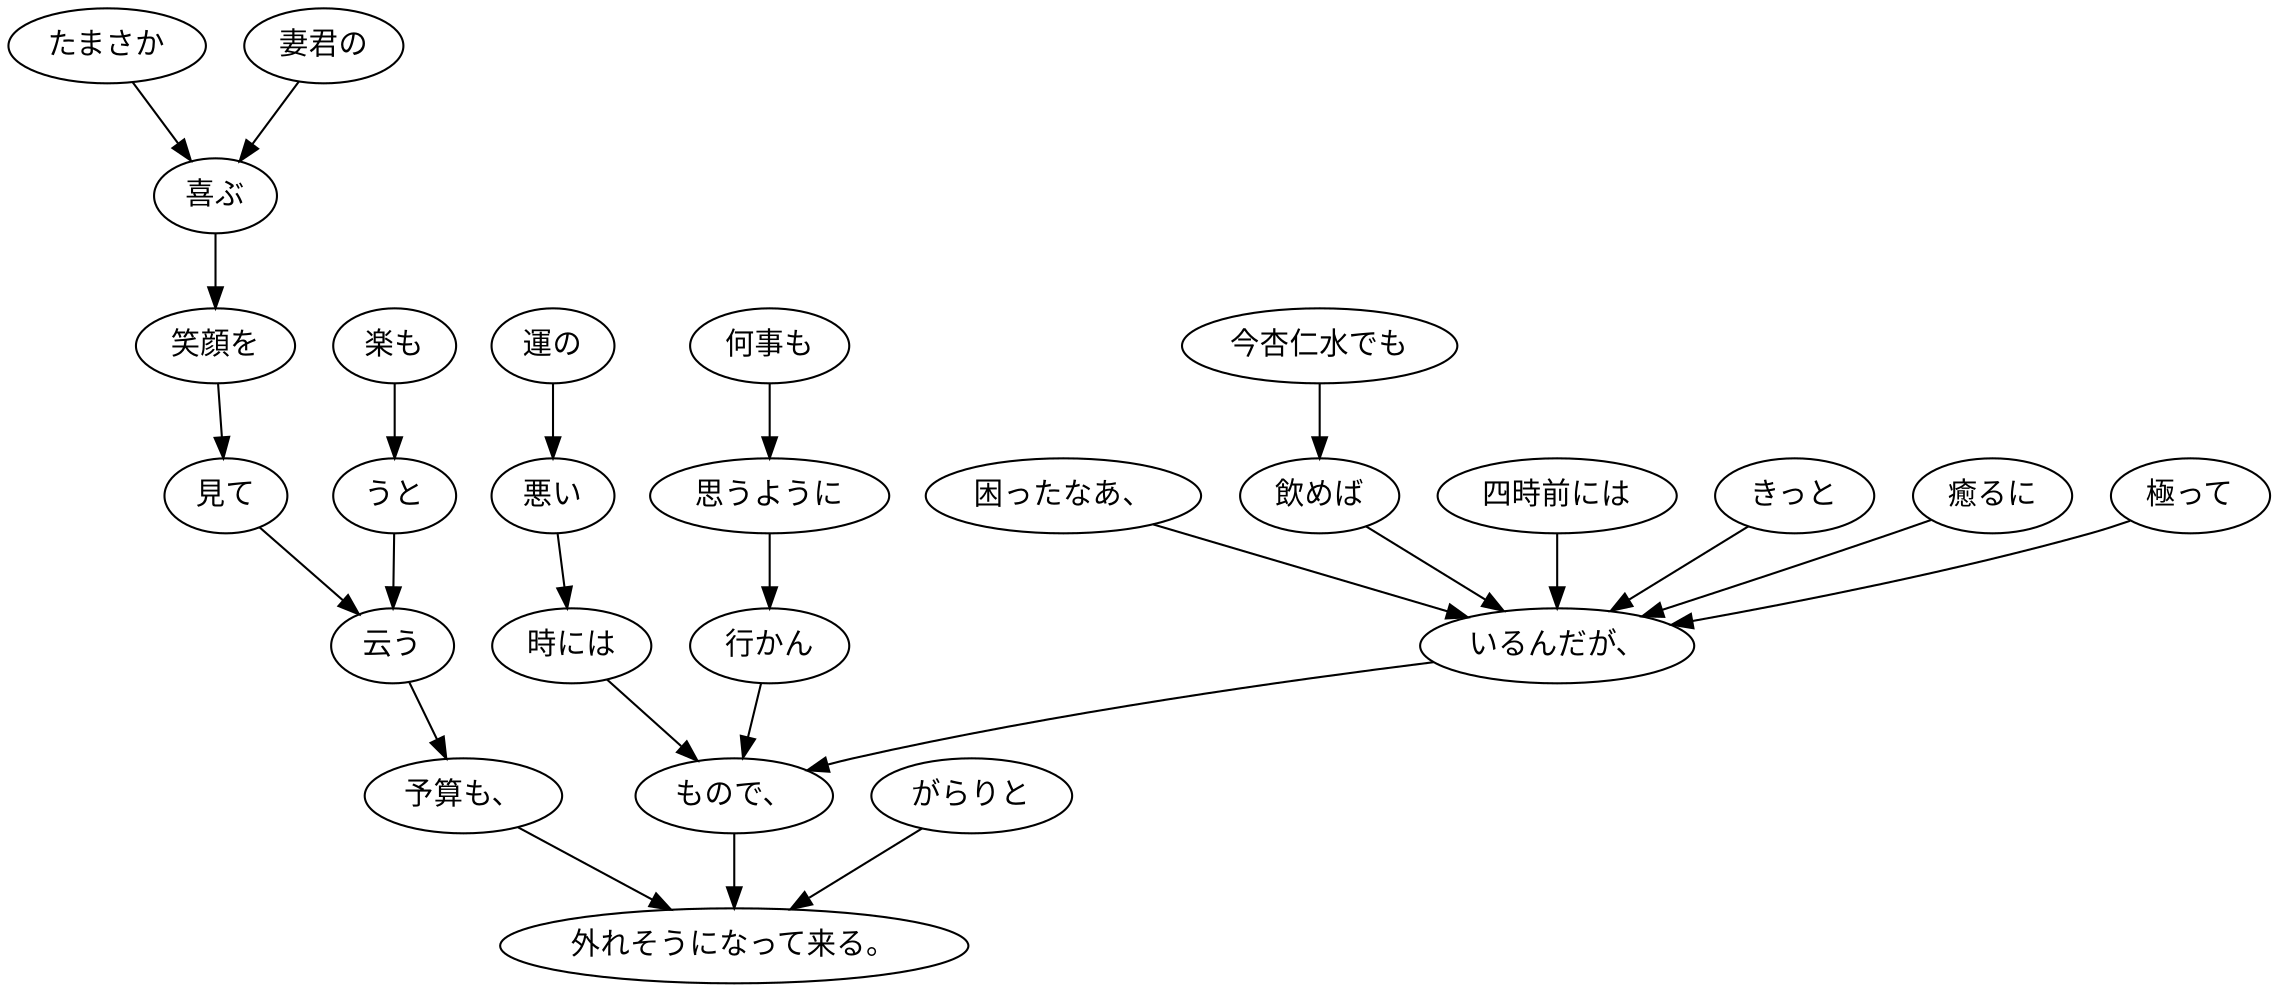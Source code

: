 digraph graph1189 {
	node0 [label="困ったなあ、"];
	node1 [label="今杏仁水でも"];
	node2 [label="飲めば"];
	node3 [label="四時前には"];
	node4 [label="きっと"];
	node5 [label="癒るに"];
	node6 [label="極って"];
	node7 [label="いるんだが、"];
	node8 [label="運の"];
	node9 [label="悪い"];
	node10 [label="時には"];
	node11 [label="何事も"];
	node12 [label="思うように"];
	node13 [label="行かん"];
	node14 [label="もので、"];
	node15 [label="たまさか"];
	node16 [label="妻君の"];
	node17 [label="喜ぶ"];
	node18 [label="笑顔を"];
	node19 [label="見て"];
	node20 [label="楽も"];
	node21 [label="うと"];
	node22 [label="云う"];
	node23 [label="予算も、"];
	node24 [label="がらりと"];
	node25 [label="外れそうになって来る。"];
	node0 -> node7;
	node1 -> node2;
	node2 -> node7;
	node3 -> node7;
	node4 -> node7;
	node5 -> node7;
	node6 -> node7;
	node7 -> node14;
	node8 -> node9;
	node9 -> node10;
	node10 -> node14;
	node11 -> node12;
	node12 -> node13;
	node13 -> node14;
	node14 -> node25;
	node15 -> node17;
	node16 -> node17;
	node17 -> node18;
	node18 -> node19;
	node19 -> node22;
	node20 -> node21;
	node21 -> node22;
	node22 -> node23;
	node23 -> node25;
	node24 -> node25;
}

